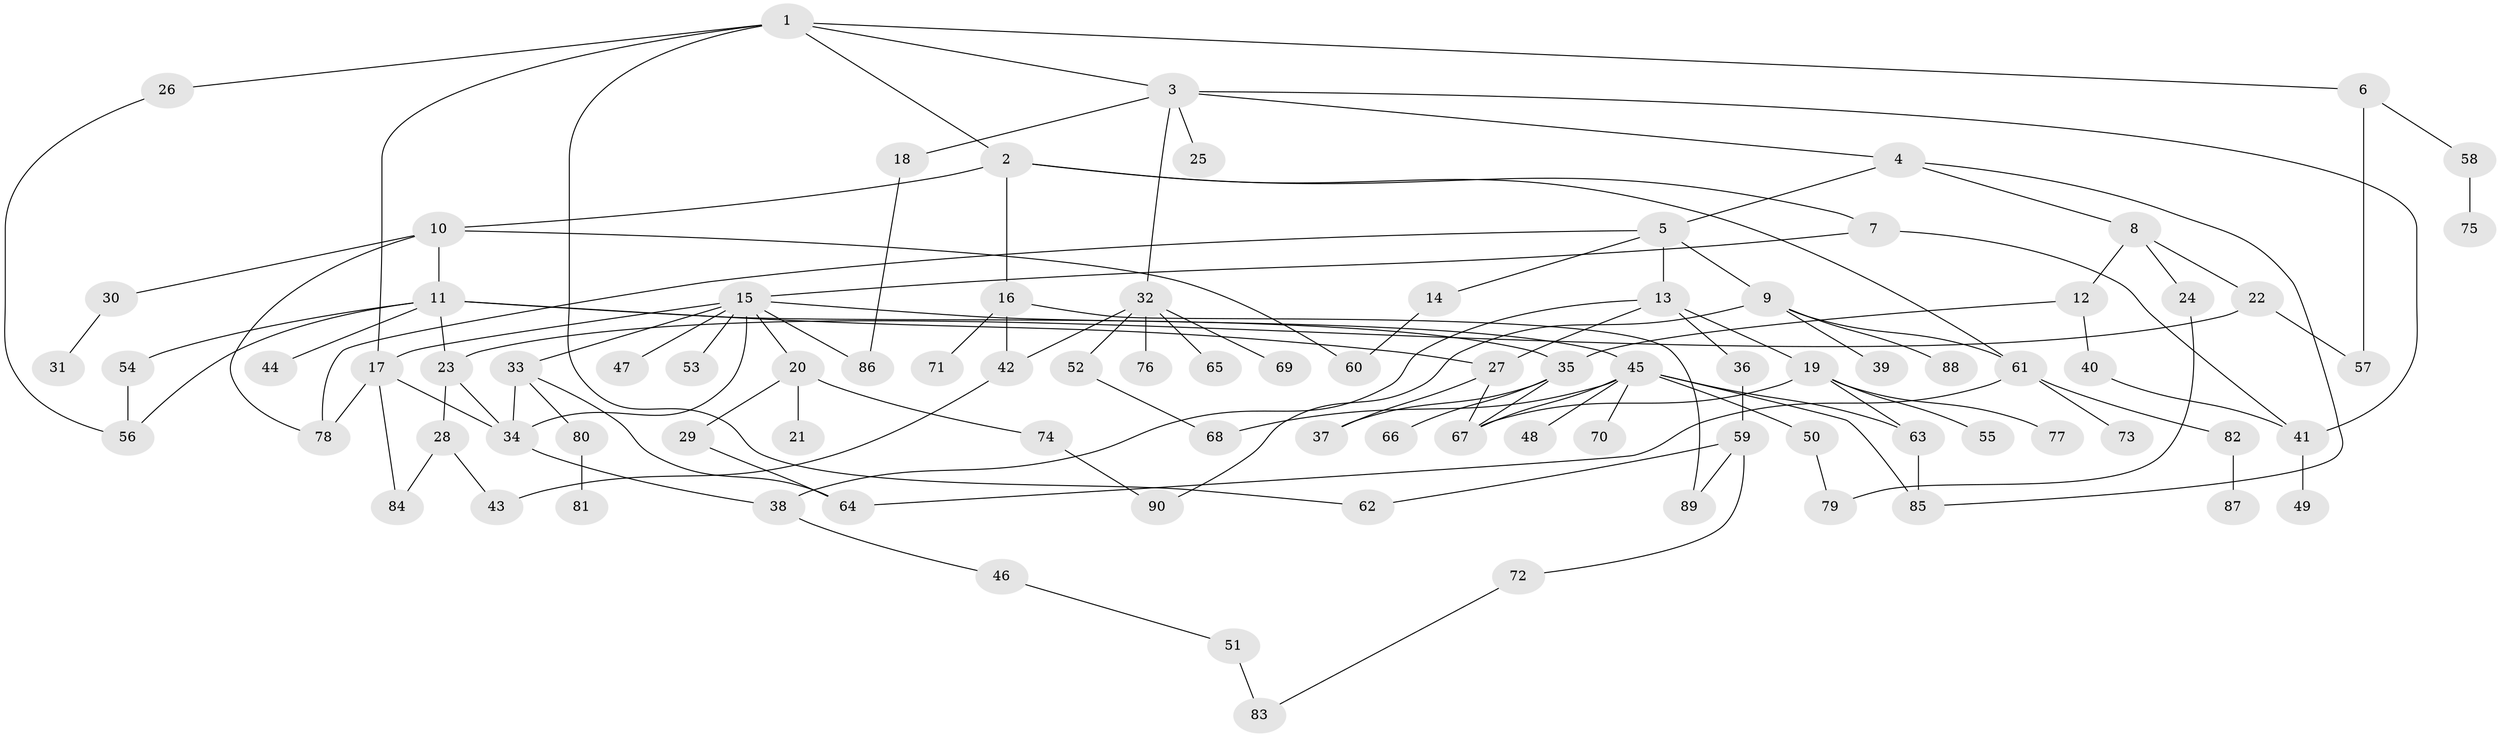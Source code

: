 // Generated by graph-tools (version 1.1) at 2025/42/03/09/25 04:42:36]
// undirected, 90 vertices, 125 edges
graph export_dot {
graph [start="1"]
  node [color=gray90,style=filled];
  1;
  2;
  3;
  4;
  5;
  6;
  7;
  8;
  9;
  10;
  11;
  12;
  13;
  14;
  15;
  16;
  17;
  18;
  19;
  20;
  21;
  22;
  23;
  24;
  25;
  26;
  27;
  28;
  29;
  30;
  31;
  32;
  33;
  34;
  35;
  36;
  37;
  38;
  39;
  40;
  41;
  42;
  43;
  44;
  45;
  46;
  47;
  48;
  49;
  50;
  51;
  52;
  53;
  54;
  55;
  56;
  57;
  58;
  59;
  60;
  61;
  62;
  63;
  64;
  65;
  66;
  67;
  68;
  69;
  70;
  71;
  72;
  73;
  74;
  75;
  76;
  77;
  78;
  79;
  80;
  81;
  82;
  83;
  84;
  85;
  86;
  87;
  88;
  89;
  90;
  1 -- 2;
  1 -- 3;
  1 -- 6;
  1 -- 17;
  1 -- 26;
  1 -- 62;
  2 -- 7;
  2 -- 10;
  2 -- 16;
  2 -- 61;
  3 -- 4;
  3 -- 18;
  3 -- 25;
  3 -- 32;
  3 -- 41;
  4 -- 5;
  4 -- 8;
  4 -- 85;
  5 -- 9;
  5 -- 13;
  5 -- 14;
  5 -- 78;
  6 -- 57;
  6 -- 58;
  7 -- 15;
  7 -- 41;
  8 -- 12;
  8 -- 22;
  8 -- 24;
  9 -- 39;
  9 -- 88;
  9 -- 90;
  9 -- 61;
  10 -- 11;
  10 -- 30;
  10 -- 60;
  10 -- 78;
  11 -- 23;
  11 -- 44;
  11 -- 54;
  11 -- 27;
  11 -- 35;
  11 -- 56;
  12 -- 35;
  12 -- 40;
  13 -- 19;
  13 -- 27;
  13 -- 36;
  13 -- 38;
  14 -- 60;
  15 -- 20;
  15 -- 33;
  15 -- 34;
  15 -- 45;
  15 -- 47;
  15 -- 53;
  15 -- 86;
  15 -- 17;
  16 -- 71;
  16 -- 89;
  16 -- 42;
  17 -- 78;
  17 -- 84;
  17 -- 34;
  18 -- 86;
  19 -- 55;
  19 -- 63;
  19 -- 77;
  19 -- 67;
  20 -- 21;
  20 -- 29;
  20 -- 74;
  22 -- 23;
  22 -- 57;
  23 -- 28;
  23 -- 34;
  24 -- 79;
  26 -- 56;
  27 -- 67;
  27 -- 37;
  28 -- 43;
  28 -- 84;
  29 -- 64;
  30 -- 31;
  32 -- 42;
  32 -- 52;
  32 -- 65;
  32 -- 69;
  32 -- 76;
  33 -- 80;
  33 -- 64;
  33 -- 34;
  34 -- 38;
  35 -- 37;
  35 -- 66;
  35 -- 67;
  36 -- 59;
  38 -- 46;
  40 -- 41;
  41 -- 49;
  42 -- 43;
  45 -- 48;
  45 -- 50;
  45 -- 68;
  45 -- 70;
  45 -- 67;
  45 -- 63;
  45 -- 85;
  46 -- 51;
  50 -- 79;
  51 -- 83;
  52 -- 68;
  54 -- 56;
  58 -- 75;
  59 -- 62;
  59 -- 72;
  59 -- 89;
  61 -- 73;
  61 -- 82;
  61 -- 64;
  63 -- 85;
  72 -- 83;
  74 -- 90;
  80 -- 81;
  82 -- 87;
}
